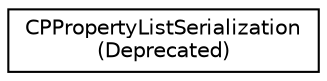 digraph "Graphical Class Hierarchy"
{
  edge [fontname="Helvetica",fontsize="10",labelfontname="Helvetica",labelfontsize="10"];
  node [fontname="Helvetica",fontsize="10",shape=record];
  rankdir="LR";
  Node1 [label="CPPropertyListSerialization\l(Deprecated)",height=0.2,width=0.4,color="black", fillcolor="white", style="filled",URL="$category_c_p_property_list_serialization_07_deprecated_08.html"];
}
